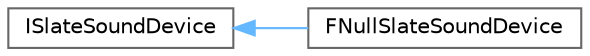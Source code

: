 digraph "Graphical Class Hierarchy"
{
 // INTERACTIVE_SVG=YES
 // LATEX_PDF_SIZE
  bgcolor="transparent";
  edge [fontname=Helvetica,fontsize=10,labelfontname=Helvetica,labelfontsize=10];
  node [fontname=Helvetica,fontsize=10,shape=box,height=0.2,width=0.4];
  rankdir="LR";
  Node0 [id="Node000000",label="ISlateSoundDevice",height=0.2,width=0.4,color="grey40", fillcolor="white", style="filled",URL="$da/d02/classISlateSoundDevice.html",tooltip="Interface that Slate uses to play sounds."];
  Node0 -> Node1 [id="edge5596_Node000000_Node000001",dir="back",color="steelblue1",style="solid",tooltip=" "];
  Node1 [id="Node000001",label="FNullSlateSoundDevice",height=0.2,width=0.4,color="grey40", fillcolor="white", style="filled",URL="$d0/d7c/classFNullSlateSoundDevice.html",tooltip="Silent implementation of ISlateSoundDevice; it plays nothing."];
}
